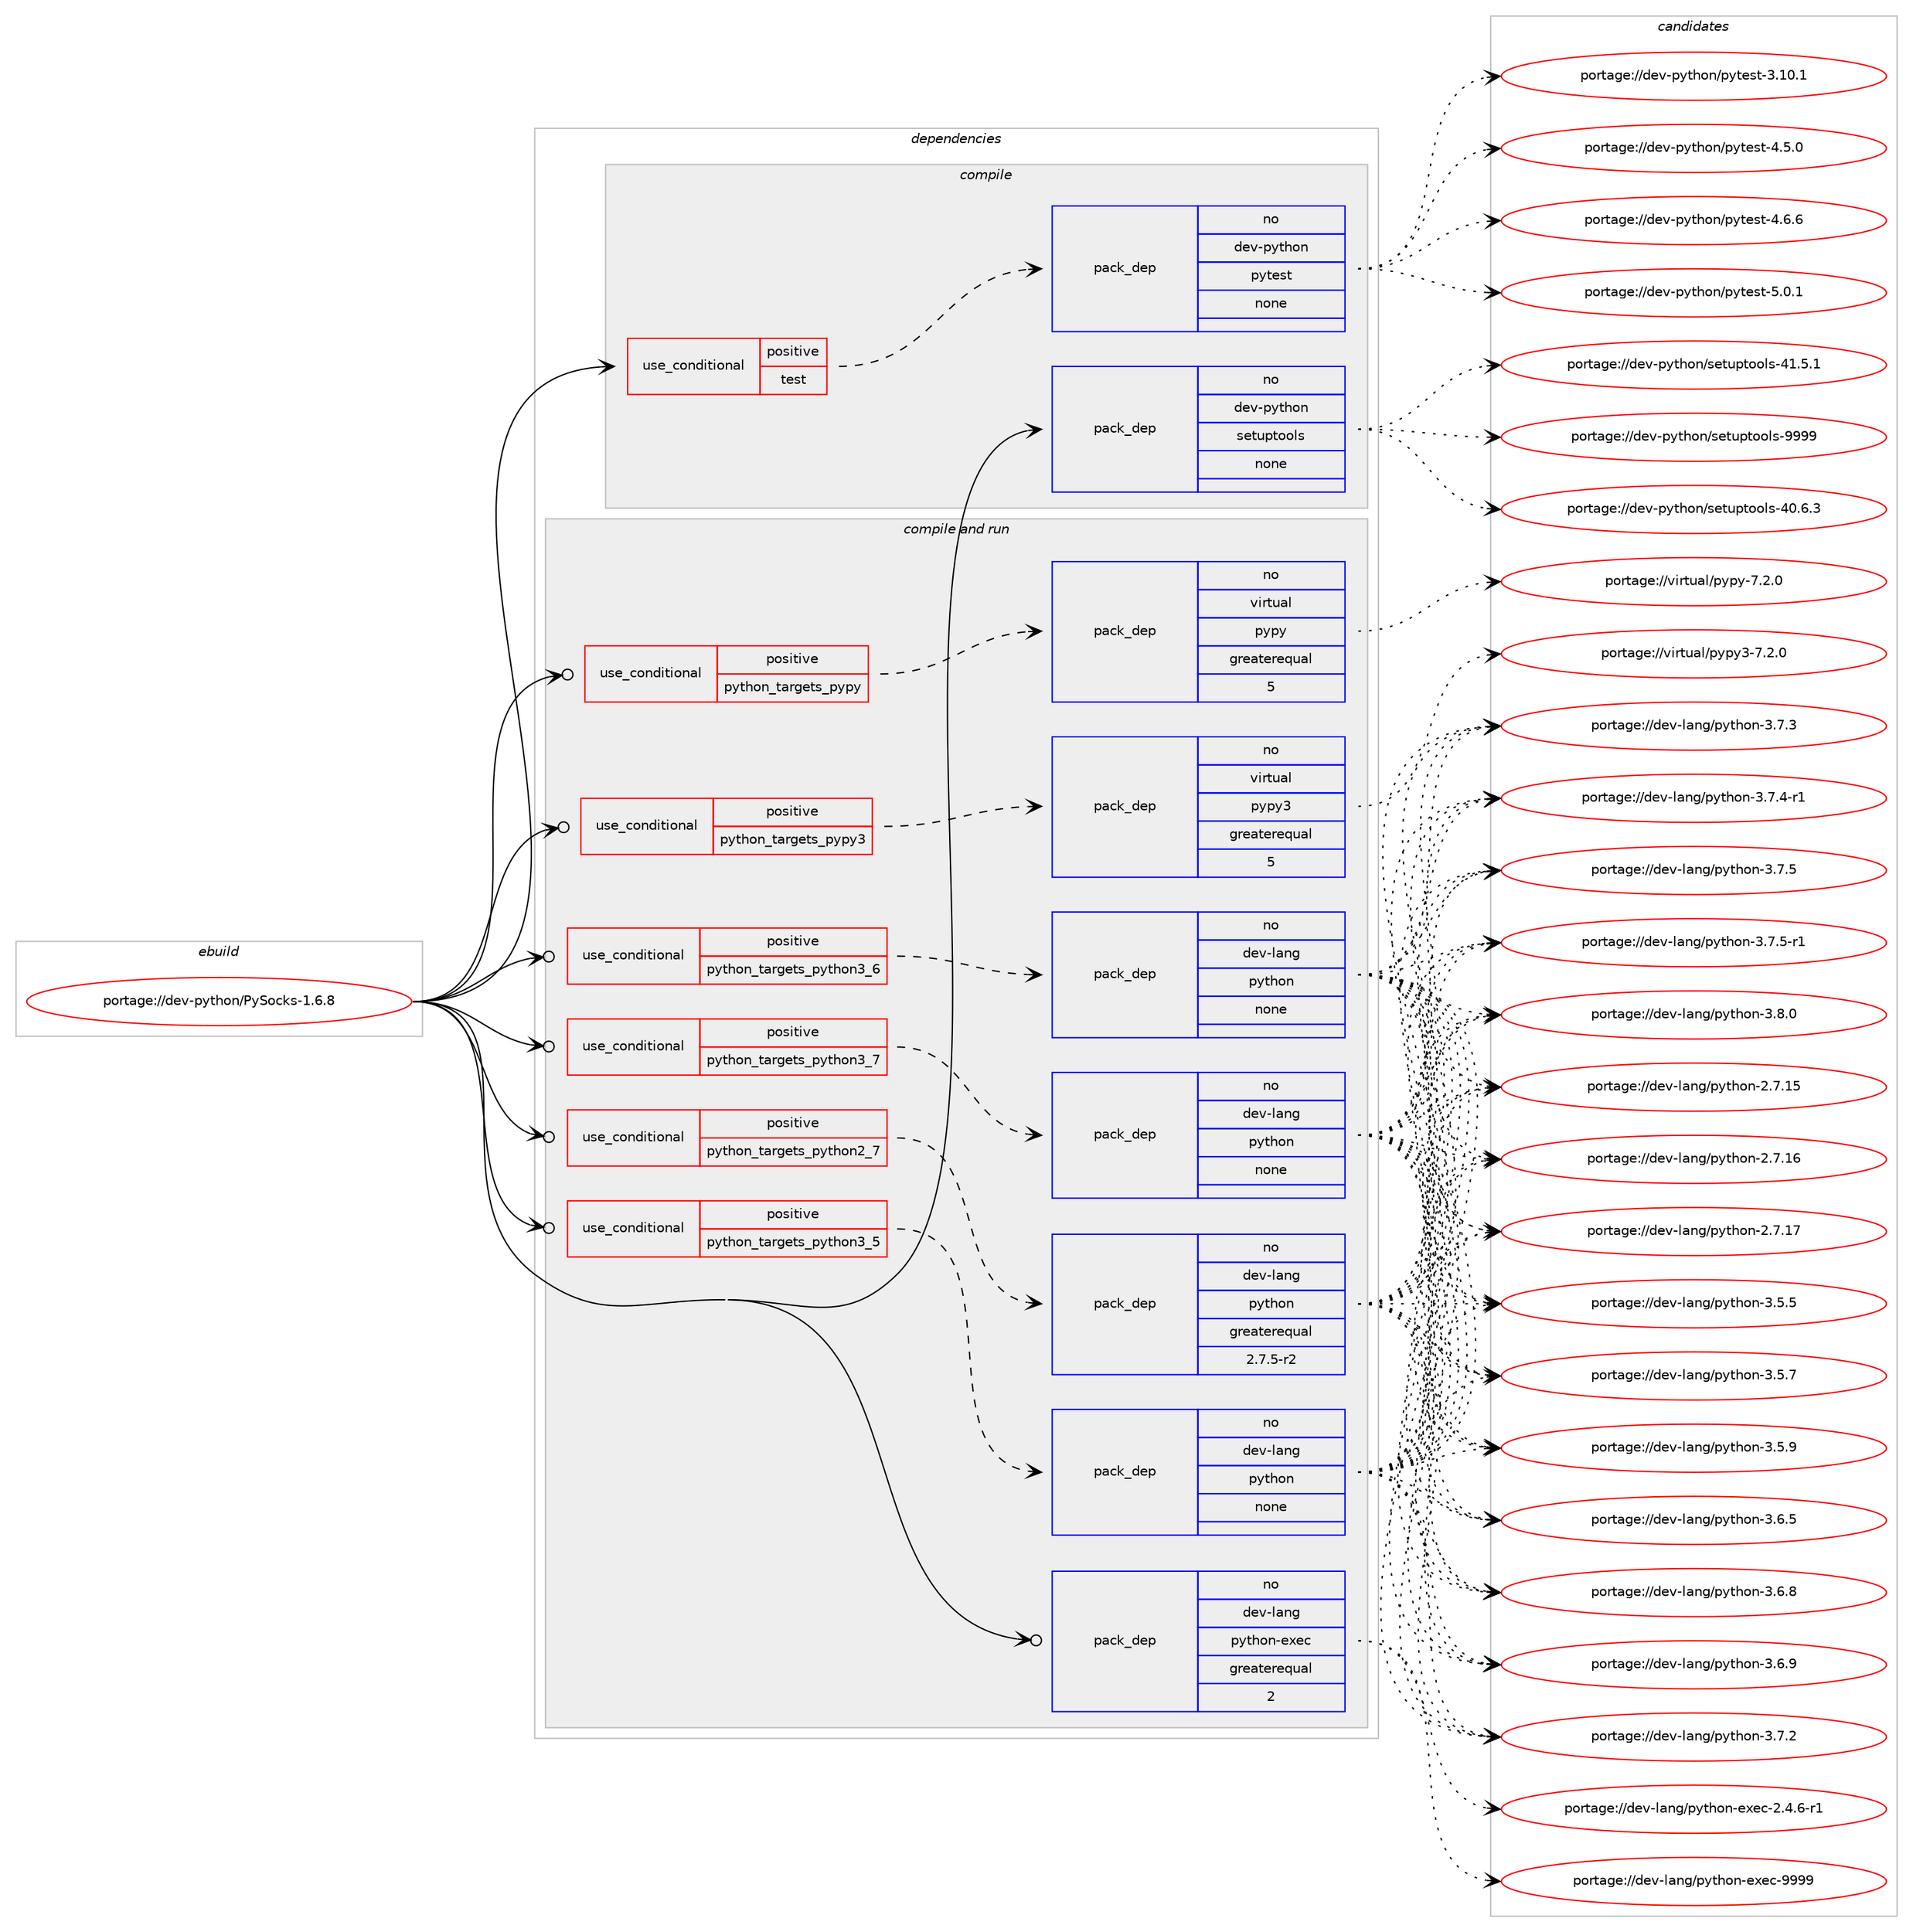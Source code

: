 digraph prolog {

# *************
# Graph options
# *************

newrank=true;
concentrate=true;
compound=true;
graph [rankdir=LR,fontname=Helvetica,fontsize=10,ranksep=1.5];#, ranksep=2.5, nodesep=0.2];
edge  [arrowhead=vee];
node  [fontname=Helvetica,fontsize=10];

# **********
# The ebuild
# **********

subgraph cluster_leftcol {
color=gray;
rank=same;
label=<<i>ebuild</i>>;
id [label="portage://dev-python/PySocks-1.6.8", color=red, width=4, href="../dev-python/PySocks-1.6.8.svg"];
}

# ****************
# The dependencies
# ****************

subgraph cluster_midcol {
color=gray;
label=<<i>dependencies</i>>;
subgraph cluster_compile {
fillcolor="#eeeeee";
style=filled;
label=<<i>compile</i>>;
subgraph cond25144 {
dependency128246 [label=<<TABLE BORDER="0" CELLBORDER="1" CELLSPACING="0" CELLPADDING="4"><TR><TD ROWSPAN="3" CELLPADDING="10">use_conditional</TD></TR><TR><TD>positive</TD></TR><TR><TD>test</TD></TR></TABLE>>, shape=none, color=red];
subgraph pack99801 {
dependency128247 [label=<<TABLE BORDER="0" CELLBORDER="1" CELLSPACING="0" CELLPADDING="4" WIDTH="220"><TR><TD ROWSPAN="6" CELLPADDING="30">pack_dep</TD></TR><TR><TD WIDTH="110">no</TD></TR><TR><TD>dev-python</TD></TR><TR><TD>pytest</TD></TR><TR><TD>none</TD></TR><TR><TD></TD></TR></TABLE>>, shape=none, color=blue];
}
dependency128246:e -> dependency128247:w [weight=20,style="dashed",arrowhead="vee"];
}
id:e -> dependency128246:w [weight=20,style="solid",arrowhead="vee"];
subgraph pack99802 {
dependency128248 [label=<<TABLE BORDER="0" CELLBORDER="1" CELLSPACING="0" CELLPADDING="4" WIDTH="220"><TR><TD ROWSPAN="6" CELLPADDING="30">pack_dep</TD></TR><TR><TD WIDTH="110">no</TD></TR><TR><TD>dev-python</TD></TR><TR><TD>setuptools</TD></TR><TR><TD>none</TD></TR><TR><TD></TD></TR></TABLE>>, shape=none, color=blue];
}
id:e -> dependency128248:w [weight=20,style="solid",arrowhead="vee"];
}
subgraph cluster_compileandrun {
fillcolor="#eeeeee";
style=filled;
label=<<i>compile and run</i>>;
subgraph cond25145 {
dependency128249 [label=<<TABLE BORDER="0" CELLBORDER="1" CELLSPACING="0" CELLPADDING="4"><TR><TD ROWSPAN="3" CELLPADDING="10">use_conditional</TD></TR><TR><TD>positive</TD></TR><TR><TD>python_targets_pypy</TD></TR></TABLE>>, shape=none, color=red];
subgraph pack99803 {
dependency128250 [label=<<TABLE BORDER="0" CELLBORDER="1" CELLSPACING="0" CELLPADDING="4" WIDTH="220"><TR><TD ROWSPAN="6" CELLPADDING="30">pack_dep</TD></TR><TR><TD WIDTH="110">no</TD></TR><TR><TD>virtual</TD></TR><TR><TD>pypy</TD></TR><TR><TD>greaterequal</TD></TR><TR><TD>5</TD></TR></TABLE>>, shape=none, color=blue];
}
dependency128249:e -> dependency128250:w [weight=20,style="dashed",arrowhead="vee"];
}
id:e -> dependency128249:w [weight=20,style="solid",arrowhead="odotvee"];
subgraph cond25146 {
dependency128251 [label=<<TABLE BORDER="0" CELLBORDER="1" CELLSPACING="0" CELLPADDING="4"><TR><TD ROWSPAN="3" CELLPADDING="10">use_conditional</TD></TR><TR><TD>positive</TD></TR><TR><TD>python_targets_pypy3</TD></TR></TABLE>>, shape=none, color=red];
subgraph pack99804 {
dependency128252 [label=<<TABLE BORDER="0" CELLBORDER="1" CELLSPACING="0" CELLPADDING="4" WIDTH="220"><TR><TD ROWSPAN="6" CELLPADDING="30">pack_dep</TD></TR><TR><TD WIDTH="110">no</TD></TR><TR><TD>virtual</TD></TR><TR><TD>pypy3</TD></TR><TR><TD>greaterequal</TD></TR><TR><TD>5</TD></TR></TABLE>>, shape=none, color=blue];
}
dependency128251:e -> dependency128252:w [weight=20,style="dashed",arrowhead="vee"];
}
id:e -> dependency128251:w [weight=20,style="solid",arrowhead="odotvee"];
subgraph cond25147 {
dependency128253 [label=<<TABLE BORDER="0" CELLBORDER="1" CELLSPACING="0" CELLPADDING="4"><TR><TD ROWSPAN="3" CELLPADDING="10">use_conditional</TD></TR><TR><TD>positive</TD></TR><TR><TD>python_targets_python2_7</TD></TR></TABLE>>, shape=none, color=red];
subgraph pack99805 {
dependency128254 [label=<<TABLE BORDER="0" CELLBORDER="1" CELLSPACING="0" CELLPADDING="4" WIDTH="220"><TR><TD ROWSPAN="6" CELLPADDING="30">pack_dep</TD></TR><TR><TD WIDTH="110">no</TD></TR><TR><TD>dev-lang</TD></TR><TR><TD>python</TD></TR><TR><TD>greaterequal</TD></TR><TR><TD>2.7.5-r2</TD></TR></TABLE>>, shape=none, color=blue];
}
dependency128253:e -> dependency128254:w [weight=20,style="dashed",arrowhead="vee"];
}
id:e -> dependency128253:w [weight=20,style="solid",arrowhead="odotvee"];
subgraph cond25148 {
dependency128255 [label=<<TABLE BORDER="0" CELLBORDER="1" CELLSPACING="0" CELLPADDING="4"><TR><TD ROWSPAN="3" CELLPADDING="10">use_conditional</TD></TR><TR><TD>positive</TD></TR><TR><TD>python_targets_python3_5</TD></TR></TABLE>>, shape=none, color=red];
subgraph pack99806 {
dependency128256 [label=<<TABLE BORDER="0" CELLBORDER="1" CELLSPACING="0" CELLPADDING="4" WIDTH="220"><TR><TD ROWSPAN="6" CELLPADDING="30">pack_dep</TD></TR><TR><TD WIDTH="110">no</TD></TR><TR><TD>dev-lang</TD></TR><TR><TD>python</TD></TR><TR><TD>none</TD></TR><TR><TD></TD></TR></TABLE>>, shape=none, color=blue];
}
dependency128255:e -> dependency128256:w [weight=20,style="dashed",arrowhead="vee"];
}
id:e -> dependency128255:w [weight=20,style="solid",arrowhead="odotvee"];
subgraph cond25149 {
dependency128257 [label=<<TABLE BORDER="0" CELLBORDER="1" CELLSPACING="0" CELLPADDING="4"><TR><TD ROWSPAN="3" CELLPADDING="10">use_conditional</TD></TR><TR><TD>positive</TD></TR><TR><TD>python_targets_python3_6</TD></TR></TABLE>>, shape=none, color=red];
subgraph pack99807 {
dependency128258 [label=<<TABLE BORDER="0" CELLBORDER="1" CELLSPACING="0" CELLPADDING="4" WIDTH="220"><TR><TD ROWSPAN="6" CELLPADDING="30">pack_dep</TD></TR><TR><TD WIDTH="110">no</TD></TR><TR><TD>dev-lang</TD></TR><TR><TD>python</TD></TR><TR><TD>none</TD></TR><TR><TD></TD></TR></TABLE>>, shape=none, color=blue];
}
dependency128257:e -> dependency128258:w [weight=20,style="dashed",arrowhead="vee"];
}
id:e -> dependency128257:w [weight=20,style="solid",arrowhead="odotvee"];
subgraph cond25150 {
dependency128259 [label=<<TABLE BORDER="0" CELLBORDER="1" CELLSPACING="0" CELLPADDING="4"><TR><TD ROWSPAN="3" CELLPADDING="10">use_conditional</TD></TR><TR><TD>positive</TD></TR><TR><TD>python_targets_python3_7</TD></TR></TABLE>>, shape=none, color=red];
subgraph pack99808 {
dependency128260 [label=<<TABLE BORDER="0" CELLBORDER="1" CELLSPACING="0" CELLPADDING="4" WIDTH="220"><TR><TD ROWSPAN="6" CELLPADDING="30">pack_dep</TD></TR><TR><TD WIDTH="110">no</TD></TR><TR><TD>dev-lang</TD></TR><TR><TD>python</TD></TR><TR><TD>none</TD></TR><TR><TD></TD></TR></TABLE>>, shape=none, color=blue];
}
dependency128259:e -> dependency128260:w [weight=20,style="dashed",arrowhead="vee"];
}
id:e -> dependency128259:w [weight=20,style="solid",arrowhead="odotvee"];
subgraph pack99809 {
dependency128261 [label=<<TABLE BORDER="0" CELLBORDER="1" CELLSPACING="0" CELLPADDING="4" WIDTH="220"><TR><TD ROWSPAN="6" CELLPADDING="30">pack_dep</TD></TR><TR><TD WIDTH="110">no</TD></TR><TR><TD>dev-lang</TD></TR><TR><TD>python-exec</TD></TR><TR><TD>greaterequal</TD></TR><TR><TD>2</TD></TR></TABLE>>, shape=none, color=blue];
}
id:e -> dependency128261:w [weight=20,style="solid",arrowhead="odotvee"];
}
subgraph cluster_run {
fillcolor="#eeeeee";
style=filled;
label=<<i>run</i>>;
}
}

# **************
# The candidates
# **************

subgraph cluster_choices {
rank=same;
color=gray;
label=<<i>candidates</i>>;

subgraph choice99801 {
color=black;
nodesep=1;
choiceportage100101118451121211161041111104711212111610111511645514649484649 [label="portage://dev-python/pytest-3.10.1", color=red, width=4,href="../dev-python/pytest-3.10.1.svg"];
choiceportage1001011184511212111610411111047112121116101115116455246534648 [label="portage://dev-python/pytest-4.5.0", color=red, width=4,href="../dev-python/pytest-4.5.0.svg"];
choiceportage1001011184511212111610411111047112121116101115116455246544654 [label="portage://dev-python/pytest-4.6.6", color=red, width=4,href="../dev-python/pytest-4.6.6.svg"];
choiceportage1001011184511212111610411111047112121116101115116455346484649 [label="portage://dev-python/pytest-5.0.1", color=red, width=4,href="../dev-python/pytest-5.0.1.svg"];
dependency128247:e -> choiceportage100101118451121211161041111104711212111610111511645514649484649:w [style=dotted,weight="100"];
dependency128247:e -> choiceportage1001011184511212111610411111047112121116101115116455246534648:w [style=dotted,weight="100"];
dependency128247:e -> choiceportage1001011184511212111610411111047112121116101115116455246544654:w [style=dotted,weight="100"];
dependency128247:e -> choiceportage1001011184511212111610411111047112121116101115116455346484649:w [style=dotted,weight="100"];
}
subgraph choice99802 {
color=black;
nodesep=1;
choiceportage100101118451121211161041111104711510111611711211611111110811545524846544651 [label="portage://dev-python/setuptools-40.6.3", color=red, width=4,href="../dev-python/setuptools-40.6.3.svg"];
choiceportage100101118451121211161041111104711510111611711211611111110811545524946534649 [label="portage://dev-python/setuptools-41.5.1", color=red, width=4,href="../dev-python/setuptools-41.5.1.svg"];
choiceportage10010111845112121116104111110471151011161171121161111111081154557575757 [label="portage://dev-python/setuptools-9999", color=red, width=4,href="../dev-python/setuptools-9999.svg"];
dependency128248:e -> choiceportage100101118451121211161041111104711510111611711211611111110811545524846544651:w [style=dotted,weight="100"];
dependency128248:e -> choiceportage100101118451121211161041111104711510111611711211611111110811545524946534649:w [style=dotted,weight="100"];
dependency128248:e -> choiceportage10010111845112121116104111110471151011161171121161111111081154557575757:w [style=dotted,weight="100"];
}
subgraph choice99803 {
color=black;
nodesep=1;
choiceportage1181051141161179710847112121112121455546504648 [label="portage://virtual/pypy-7.2.0", color=red, width=4,href="../virtual/pypy-7.2.0.svg"];
dependency128250:e -> choiceportage1181051141161179710847112121112121455546504648:w [style=dotted,weight="100"];
}
subgraph choice99804 {
color=black;
nodesep=1;
choiceportage118105114116117971084711212111212151455546504648 [label="portage://virtual/pypy3-7.2.0", color=red, width=4,href="../virtual/pypy3-7.2.0.svg"];
dependency128252:e -> choiceportage118105114116117971084711212111212151455546504648:w [style=dotted,weight="100"];
}
subgraph choice99805 {
color=black;
nodesep=1;
choiceportage10010111845108971101034711212111610411111045504655464953 [label="portage://dev-lang/python-2.7.15", color=red, width=4,href="../dev-lang/python-2.7.15.svg"];
choiceportage10010111845108971101034711212111610411111045504655464954 [label="portage://dev-lang/python-2.7.16", color=red, width=4,href="../dev-lang/python-2.7.16.svg"];
choiceportage10010111845108971101034711212111610411111045504655464955 [label="portage://dev-lang/python-2.7.17", color=red, width=4,href="../dev-lang/python-2.7.17.svg"];
choiceportage100101118451089711010347112121116104111110455146534653 [label="portage://dev-lang/python-3.5.5", color=red, width=4,href="../dev-lang/python-3.5.5.svg"];
choiceportage100101118451089711010347112121116104111110455146534655 [label="portage://dev-lang/python-3.5.7", color=red, width=4,href="../dev-lang/python-3.5.7.svg"];
choiceportage100101118451089711010347112121116104111110455146534657 [label="portage://dev-lang/python-3.5.9", color=red, width=4,href="../dev-lang/python-3.5.9.svg"];
choiceportage100101118451089711010347112121116104111110455146544653 [label="portage://dev-lang/python-3.6.5", color=red, width=4,href="../dev-lang/python-3.6.5.svg"];
choiceportage100101118451089711010347112121116104111110455146544656 [label="portage://dev-lang/python-3.6.8", color=red, width=4,href="../dev-lang/python-3.6.8.svg"];
choiceportage100101118451089711010347112121116104111110455146544657 [label="portage://dev-lang/python-3.6.9", color=red, width=4,href="../dev-lang/python-3.6.9.svg"];
choiceportage100101118451089711010347112121116104111110455146554650 [label="portage://dev-lang/python-3.7.2", color=red, width=4,href="../dev-lang/python-3.7.2.svg"];
choiceportage100101118451089711010347112121116104111110455146554651 [label="portage://dev-lang/python-3.7.3", color=red, width=4,href="../dev-lang/python-3.7.3.svg"];
choiceportage1001011184510897110103471121211161041111104551465546524511449 [label="portage://dev-lang/python-3.7.4-r1", color=red, width=4,href="../dev-lang/python-3.7.4-r1.svg"];
choiceportage100101118451089711010347112121116104111110455146554653 [label="portage://dev-lang/python-3.7.5", color=red, width=4,href="../dev-lang/python-3.7.5.svg"];
choiceportage1001011184510897110103471121211161041111104551465546534511449 [label="portage://dev-lang/python-3.7.5-r1", color=red, width=4,href="../dev-lang/python-3.7.5-r1.svg"];
choiceportage100101118451089711010347112121116104111110455146564648 [label="portage://dev-lang/python-3.8.0", color=red, width=4,href="../dev-lang/python-3.8.0.svg"];
dependency128254:e -> choiceportage10010111845108971101034711212111610411111045504655464953:w [style=dotted,weight="100"];
dependency128254:e -> choiceportage10010111845108971101034711212111610411111045504655464954:w [style=dotted,weight="100"];
dependency128254:e -> choiceportage10010111845108971101034711212111610411111045504655464955:w [style=dotted,weight="100"];
dependency128254:e -> choiceportage100101118451089711010347112121116104111110455146534653:w [style=dotted,weight="100"];
dependency128254:e -> choiceportage100101118451089711010347112121116104111110455146534655:w [style=dotted,weight="100"];
dependency128254:e -> choiceportage100101118451089711010347112121116104111110455146534657:w [style=dotted,weight="100"];
dependency128254:e -> choiceportage100101118451089711010347112121116104111110455146544653:w [style=dotted,weight="100"];
dependency128254:e -> choiceportage100101118451089711010347112121116104111110455146544656:w [style=dotted,weight="100"];
dependency128254:e -> choiceportage100101118451089711010347112121116104111110455146544657:w [style=dotted,weight="100"];
dependency128254:e -> choiceportage100101118451089711010347112121116104111110455146554650:w [style=dotted,weight="100"];
dependency128254:e -> choiceportage100101118451089711010347112121116104111110455146554651:w [style=dotted,weight="100"];
dependency128254:e -> choiceportage1001011184510897110103471121211161041111104551465546524511449:w [style=dotted,weight="100"];
dependency128254:e -> choiceportage100101118451089711010347112121116104111110455146554653:w [style=dotted,weight="100"];
dependency128254:e -> choiceportage1001011184510897110103471121211161041111104551465546534511449:w [style=dotted,weight="100"];
dependency128254:e -> choiceportage100101118451089711010347112121116104111110455146564648:w [style=dotted,weight="100"];
}
subgraph choice99806 {
color=black;
nodesep=1;
choiceportage10010111845108971101034711212111610411111045504655464953 [label="portage://dev-lang/python-2.7.15", color=red, width=4,href="../dev-lang/python-2.7.15.svg"];
choiceportage10010111845108971101034711212111610411111045504655464954 [label="portage://dev-lang/python-2.7.16", color=red, width=4,href="../dev-lang/python-2.7.16.svg"];
choiceportage10010111845108971101034711212111610411111045504655464955 [label="portage://dev-lang/python-2.7.17", color=red, width=4,href="../dev-lang/python-2.7.17.svg"];
choiceportage100101118451089711010347112121116104111110455146534653 [label="portage://dev-lang/python-3.5.5", color=red, width=4,href="../dev-lang/python-3.5.5.svg"];
choiceportage100101118451089711010347112121116104111110455146534655 [label="portage://dev-lang/python-3.5.7", color=red, width=4,href="../dev-lang/python-3.5.7.svg"];
choiceportage100101118451089711010347112121116104111110455146534657 [label="portage://dev-lang/python-3.5.9", color=red, width=4,href="../dev-lang/python-3.5.9.svg"];
choiceportage100101118451089711010347112121116104111110455146544653 [label="portage://dev-lang/python-3.6.5", color=red, width=4,href="../dev-lang/python-3.6.5.svg"];
choiceportage100101118451089711010347112121116104111110455146544656 [label="portage://dev-lang/python-3.6.8", color=red, width=4,href="../dev-lang/python-3.6.8.svg"];
choiceportage100101118451089711010347112121116104111110455146544657 [label="portage://dev-lang/python-3.6.9", color=red, width=4,href="../dev-lang/python-3.6.9.svg"];
choiceportage100101118451089711010347112121116104111110455146554650 [label="portage://dev-lang/python-3.7.2", color=red, width=4,href="../dev-lang/python-3.7.2.svg"];
choiceportage100101118451089711010347112121116104111110455146554651 [label="portage://dev-lang/python-3.7.3", color=red, width=4,href="../dev-lang/python-3.7.3.svg"];
choiceportage1001011184510897110103471121211161041111104551465546524511449 [label="portage://dev-lang/python-3.7.4-r1", color=red, width=4,href="../dev-lang/python-3.7.4-r1.svg"];
choiceportage100101118451089711010347112121116104111110455146554653 [label="portage://dev-lang/python-3.7.5", color=red, width=4,href="../dev-lang/python-3.7.5.svg"];
choiceportage1001011184510897110103471121211161041111104551465546534511449 [label="portage://dev-lang/python-3.7.5-r1", color=red, width=4,href="../dev-lang/python-3.7.5-r1.svg"];
choiceportage100101118451089711010347112121116104111110455146564648 [label="portage://dev-lang/python-3.8.0", color=red, width=4,href="../dev-lang/python-3.8.0.svg"];
dependency128256:e -> choiceportage10010111845108971101034711212111610411111045504655464953:w [style=dotted,weight="100"];
dependency128256:e -> choiceportage10010111845108971101034711212111610411111045504655464954:w [style=dotted,weight="100"];
dependency128256:e -> choiceportage10010111845108971101034711212111610411111045504655464955:w [style=dotted,weight="100"];
dependency128256:e -> choiceportage100101118451089711010347112121116104111110455146534653:w [style=dotted,weight="100"];
dependency128256:e -> choiceportage100101118451089711010347112121116104111110455146534655:w [style=dotted,weight="100"];
dependency128256:e -> choiceportage100101118451089711010347112121116104111110455146534657:w [style=dotted,weight="100"];
dependency128256:e -> choiceportage100101118451089711010347112121116104111110455146544653:w [style=dotted,weight="100"];
dependency128256:e -> choiceportage100101118451089711010347112121116104111110455146544656:w [style=dotted,weight="100"];
dependency128256:e -> choiceportage100101118451089711010347112121116104111110455146544657:w [style=dotted,weight="100"];
dependency128256:e -> choiceportage100101118451089711010347112121116104111110455146554650:w [style=dotted,weight="100"];
dependency128256:e -> choiceportage100101118451089711010347112121116104111110455146554651:w [style=dotted,weight="100"];
dependency128256:e -> choiceportage1001011184510897110103471121211161041111104551465546524511449:w [style=dotted,weight="100"];
dependency128256:e -> choiceportage100101118451089711010347112121116104111110455146554653:w [style=dotted,weight="100"];
dependency128256:e -> choiceportage1001011184510897110103471121211161041111104551465546534511449:w [style=dotted,weight="100"];
dependency128256:e -> choiceportage100101118451089711010347112121116104111110455146564648:w [style=dotted,weight="100"];
}
subgraph choice99807 {
color=black;
nodesep=1;
choiceportage10010111845108971101034711212111610411111045504655464953 [label="portage://dev-lang/python-2.7.15", color=red, width=4,href="../dev-lang/python-2.7.15.svg"];
choiceportage10010111845108971101034711212111610411111045504655464954 [label="portage://dev-lang/python-2.7.16", color=red, width=4,href="../dev-lang/python-2.7.16.svg"];
choiceportage10010111845108971101034711212111610411111045504655464955 [label="portage://dev-lang/python-2.7.17", color=red, width=4,href="../dev-lang/python-2.7.17.svg"];
choiceportage100101118451089711010347112121116104111110455146534653 [label="portage://dev-lang/python-3.5.5", color=red, width=4,href="../dev-lang/python-3.5.5.svg"];
choiceportage100101118451089711010347112121116104111110455146534655 [label="portage://dev-lang/python-3.5.7", color=red, width=4,href="../dev-lang/python-3.5.7.svg"];
choiceportage100101118451089711010347112121116104111110455146534657 [label="portage://dev-lang/python-3.5.9", color=red, width=4,href="../dev-lang/python-3.5.9.svg"];
choiceportage100101118451089711010347112121116104111110455146544653 [label="portage://dev-lang/python-3.6.5", color=red, width=4,href="../dev-lang/python-3.6.5.svg"];
choiceportage100101118451089711010347112121116104111110455146544656 [label="portage://dev-lang/python-3.6.8", color=red, width=4,href="../dev-lang/python-3.6.8.svg"];
choiceportage100101118451089711010347112121116104111110455146544657 [label="portage://dev-lang/python-3.6.9", color=red, width=4,href="../dev-lang/python-3.6.9.svg"];
choiceportage100101118451089711010347112121116104111110455146554650 [label="portage://dev-lang/python-3.7.2", color=red, width=4,href="../dev-lang/python-3.7.2.svg"];
choiceportage100101118451089711010347112121116104111110455146554651 [label="portage://dev-lang/python-3.7.3", color=red, width=4,href="../dev-lang/python-3.7.3.svg"];
choiceportage1001011184510897110103471121211161041111104551465546524511449 [label="portage://dev-lang/python-3.7.4-r1", color=red, width=4,href="../dev-lang/python-3.7.4-r1.svg"];
choiceportage100101118451089711010347112121116104111110455146554653 [label="portage://dev-lang/python-3.7.5", color=red, width=4,href="../dev-lang/python-3.7.5.svg"];
choiceportage1001011184510897110103471121211161041111104551465546534511449 [label="portage://dev-lang/python-3.7.5-r1", color=red, width=4,href="../dev-lang/python-3.7.5-r1.svg"];
choiceportage100101118451089711010347112121116104111110455146564648 [label="portage://dev-lang/python-3.8.0", color=red, width=4,href="../dev-lang/python-3.8.0.svg"];
dependency128258:e -> choiceportage10010111845108971101034711212111610411111045504655464953:w [style=dotted,weight="100"];
dependency128258:e -> choiceportage10010111845108971101034711212111610411111045504655464954:w [style=dotted,weight="100"];
dependency128258:e -> choiceportage10010111845108971101034711212111610411111045504655464955:w [style=dotted,weight="100"];
dependency128258:e -> choiceportage100101118451089711010347112121116104111110455146534653:w [style=dotted,weight="100"];
dependency128258:e -> choiceportage100101118451089711010347112121116104111110455146534655:w [style=dotted,weight="100"];
dependency128258:e -> choiceportage100101118451089711010347112121116104111110455146534657:w [style=dotted,weight="100"];
dependency128258:e -> choiceportage100101118451089711010347112121116104111110455146544653:w [style=dotted,weight="100"];
dependency128258:e -> choiceportage100101118451089711010347112121116104111110455146544656:w [style=dotted,weight="100"];
dependency128258:e -> choiceportage100101118451089711010347112121116104111110455146544657:w [style=dotted,weight="100"];
dependency128258:e -> choiceportage100101118451089711010347112121116104111110455146554650:w [style=dotted,weight="100"];
dependency128258:e -> choiceportage100101118451089711010347112121116104111110455146554651:w [style=dotted,weight="100"];
dependency128258:e -> choiceportage1001011184510897110103471121211161041111104551465546524511449:w [style=dotted,weight="100"];
dependency128258:e -> choiceportage100101118451089711010347112121116104111110455146554653:w [style=dotted,weight="100"];
dependency128258:e -> choiceportage1001011184510897110103471121211161041111104551465546534511449:w [style=dotted,weight="100"];
dependency128258:e -> choiceportage100101118451089711010347112121116104111110455146564648:w [style=dotted,weight="100"];
}
subgraph choice99808 {
color=black;
nodesep=1;
choiceportage10010111845108971101034711212111610411111045504655464953 [label="portage://dev-lang/python-2.7.15", color=red, width=4,href="../dev-lang/python-2.7.15.svg"];
choiceportage10010111845108971101034711212111610411111045504655464954 [label="portage://dev-lang/python-2.7.16", color=red, width=4,href="../dev-lang/python-2.7.16.svg"];
choiceportage10010111845108971101034711212111610411111045504655464955 [label="portage://dev-lang/python-2.7.17", color=red, width=4,href="../dev-lang/python-2.7.17.svg"];
choiceportage100101118451089711010347112121116104111110455146534653 [label="portage://dev-lang/python-3.5.5", color=red, width=4,href="../dev-lang/python-3.5.5.svg"];
choiceportage100101118451089711010347112121116104111110455146534655 [label="portage://dev-lang/python-3.5.7", color=red, width=4,href="../dev-lang/python-3.5.7.svg"];
choiceportage100101118451089711010347112121116104111110455146534657 [label="portage://dev-lang/python-3.5.9", color=red, width=4,href="../dev-lang/python-3.5.9.svg"];
choiceportage100101118451089711010347112121116104111110455146544653 [label="portage://dev-lang/python-3.6.5", color=red, width=4,href="../dev-lang/python-3.6.5.svg"];
choiceportage100101118451089711010347112121116104111110455146544656 [label="portage://dev-lang/python-3.6.8", color=red, width=4,href="../dev-lang/python-3.6.8.svg"];
choiceportage100101118451089711010347112121116104111110455146544657 [label="portage://dev-lang/python-3.6.9", color=red, width=4,href="../dev-lang/python-3.6.9.svg"];
choiceportage100101118451089711010347112121116104111110455146554650 [label="portage://dev-lang/python-3.7.2", color=red, width=4,href="../dev-lang/python-3.7.2.svg"];
choiceportage100101118451089711010347112121116104111110455146554651 [label="portage://dev-lang/python-3.7.3", color=red, width=4,href="../dev-lang/python-3.7.3.svg"];
choiceportage1001011184510897110103471121211161041111104551465546524511449 [label="portage://dev-lang/python-3.7.4-r1", color=red, width=4,href="../dev-lang/python-3.7.4-r1.svg"];
choiceportage100101118451089711010347112121116104111110455146554653 [label="portage://dev-lang/python-3.7.5", color=red, width=4,href="../dev-lang/python-3.7.5.svg"];
choiceportage1001011184510897110103471121211161041111104551465546534511449 [label="portage://dev-lang/python-3.7.5-r1", color=red, width=4,href="../dev-lang/python-3.7.5-r1.svg"];
choiceportage100101118451089711010347112121116104111110455146564648 [label="portage://dev-lang/python-3.8.0", color=red, width=4,href="../dev-lang/python-3.8.0.svg"];
dependency128260:e -> choiceportage10010111845108971101034711212111610411111045504655464953:w [style=dotted,weight="100"];
dependency128260:e -> choiceportage10010111845108971101034711212111610411111045504655464954:w [style=dotted,weight="100"];
dependency128260:e -> choiceportage10010111845108971101034711212111610411111045504655464955:w [style=dotted,weight="100"];
dependency128260:e -> choiceportage100101118451089711010347112121116104111110455146534653:w [style=dotted,weight="100"];
dependency128260:e -> choiceportage100101118451089711010347112121116104111110455146534655:w [style=dotted,weight="100"];
dependency128260:e -> choiceportage100101118451089711010347112121116104111110455146534657:w [style=dotted,weight="100"];
dependency128260:e -> choiceportage100101118451089711010347112121116104111110455146544653:w [style=dotted,weight="100"];
dependency128260:e -> choiceportage100101118451089711010347112121116104111110455146544656:w [style=dotted,weight="100"];
dependency128260:e -> choiceportage100101118451089711010347112121116104111110455146544657:w [style=dotted,weight="100"];
dependency128260:e -> choiceportage100101118451089711010347112121116104111110455146554650:w [style=dotted,weight="100"];
dependency128260:e -> choiceportage100101118451089711010347112121116104111110455146554651:w [style=dotted,weight="100"];
dependency128260:e -> choiceportage1001011184510897110103471121211161041111104551465546524511449:w [style=dotted,weight="100"];
dependency128260:e -> choiceportage100101118451089711010347112121116104111110455146554653:w [style=dotted,weight="100"];
dependency128260:e -> choiceportage1001011184510897110103471121211161041111104551465546534511449:w [style=dotted,weight="100"];
dependency128260:e -> choiceportage100101118451089711010347112121116104111110455146564648:w [style=dotted,weight="100"];
}
subgraph choice99809 {
color=black;
nodesep=1;
choiceportage10010111845108971101034711212111610411111045101120101994550465246544511449 [label="portage://dev-lang/python-exec-2.4.6-r1", color=red, width=4,href="../dev-lang/python-exec-2.4.6-r1.svg"];
choiceportage10010111845108971101034711212111610411111045101120101994557575757 [label="portage://dev-lang/python-exec-9999", color=red, width=4,href="../dev-lang/python-exec-9999.svg"];
dependency128261:e -> choiceportage10010111845108971101034711212111610411111045101120101994550465246544511449:w [style=dotted,weight="100"];
dependency128261:e -> choiceportage10010111845108971101034711212111610411111045101120101994557575757:w [style=dotted,weight="100"];
}
}

}
